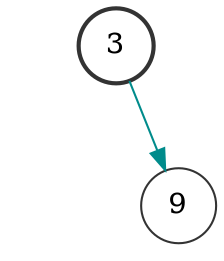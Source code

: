 strict digraph {
	subgraph {
		graph [rank=same]
		3 [color="#333333" shape=circle style=bold]
	}
	graph [ordering=out]
	edge [color=DarkCyan]
	node [color="#333333" shape=circle]
	"3L" [style=invis]
		3 -> "3L" [style=invis]
		3 -> 9
}